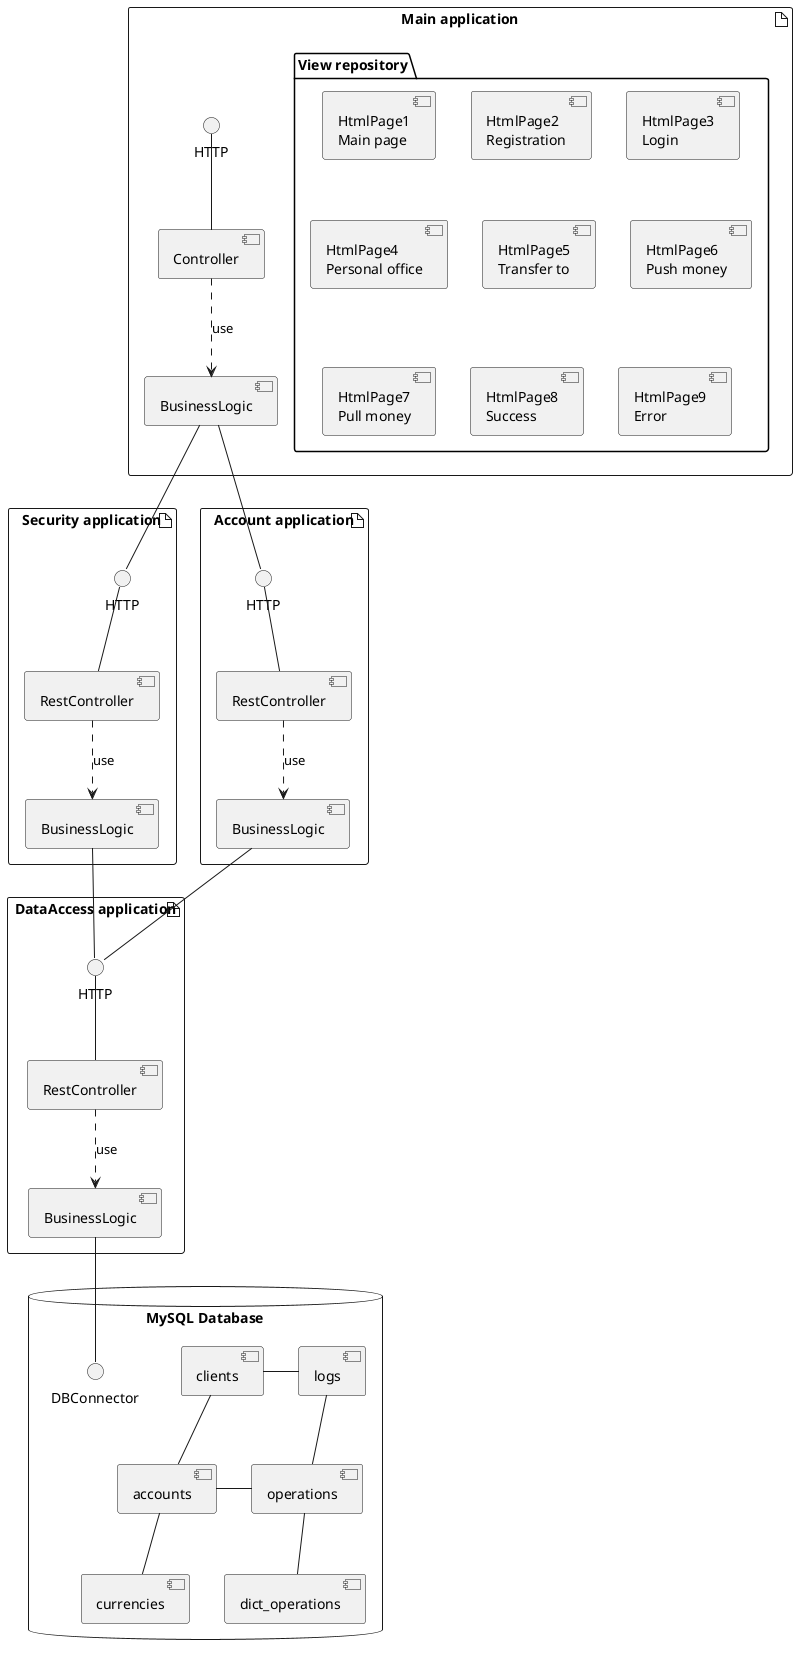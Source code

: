 @startuml

artifact "Main application" {
    interface "HTTP" as httpMainApp
    [Controller] as controllerMainApp
    [BusinessLogic] as busLogMainApp

    controllerMainApp .down.> busLogMainApp :use
    controllerMainApp -up- httpMainApp

    folder "View repository" {
        [HtmlPage1\nMain page]
        [HtmlPage2\nRegistration]
        [HtmlPage3\nLogin]
        [HtmlPage4\nPersonal office]
        [HtmlPage5\nTransfer to]
        [HtmlPage6\nPush money]
        [HtmlPage7\nPull money]
        [HtmlPage8\nSuccess]
        [HtmlPage9\nError]
    }
}

artifact "Security application" {
    interface "HTTP" as httpSecApp
    [RestController] as restConSecApp
    [BusinessLogic] as busLogSecApp

    restConSecApp -up- httpSecApp
    restConSecApp ..> busLogSecApp: use
}

artifact "Account application" {
    interface "HTTP" as httpAccApp
    [RestController] as restConAccApp
    [BusinessLogic] as busLogAccApp

    restConAccApp -up- httpAccApp
    restConAccApp .down.> busLogAccApp: use
}

artifact "DataAccess application" {
    interface "HTTP" as httpDataApp
    [RestController] as restConDataApp
    [BusinessLogic] as busLogDataApp

    restConDataApp -up- httpDataApp
    restConDataApp .down.> busLogDataApp: use
}

database "MySQL Database" {
    interface DBConnector as jdbcSql

    [clients]
    [accounts]
    [currencies]
    [operations]
    [dict_operations]
    [logs]

    [clients] -down- [accounts]
    [currencies] -up- [accounts]
    [accounts] -right- [operations]
    [clients] -right- [logs]
    [logs] -down- [operations]
    [operations] -down- [dict_operations]
}

busLogMainApp -- httpSecApp
busLogMainApp -- httpAccApp
busLogSecApp -- httpDataApp
busLogAccApp -- httpDataApp
busLogDataApp -- jdbcSql

@enduml